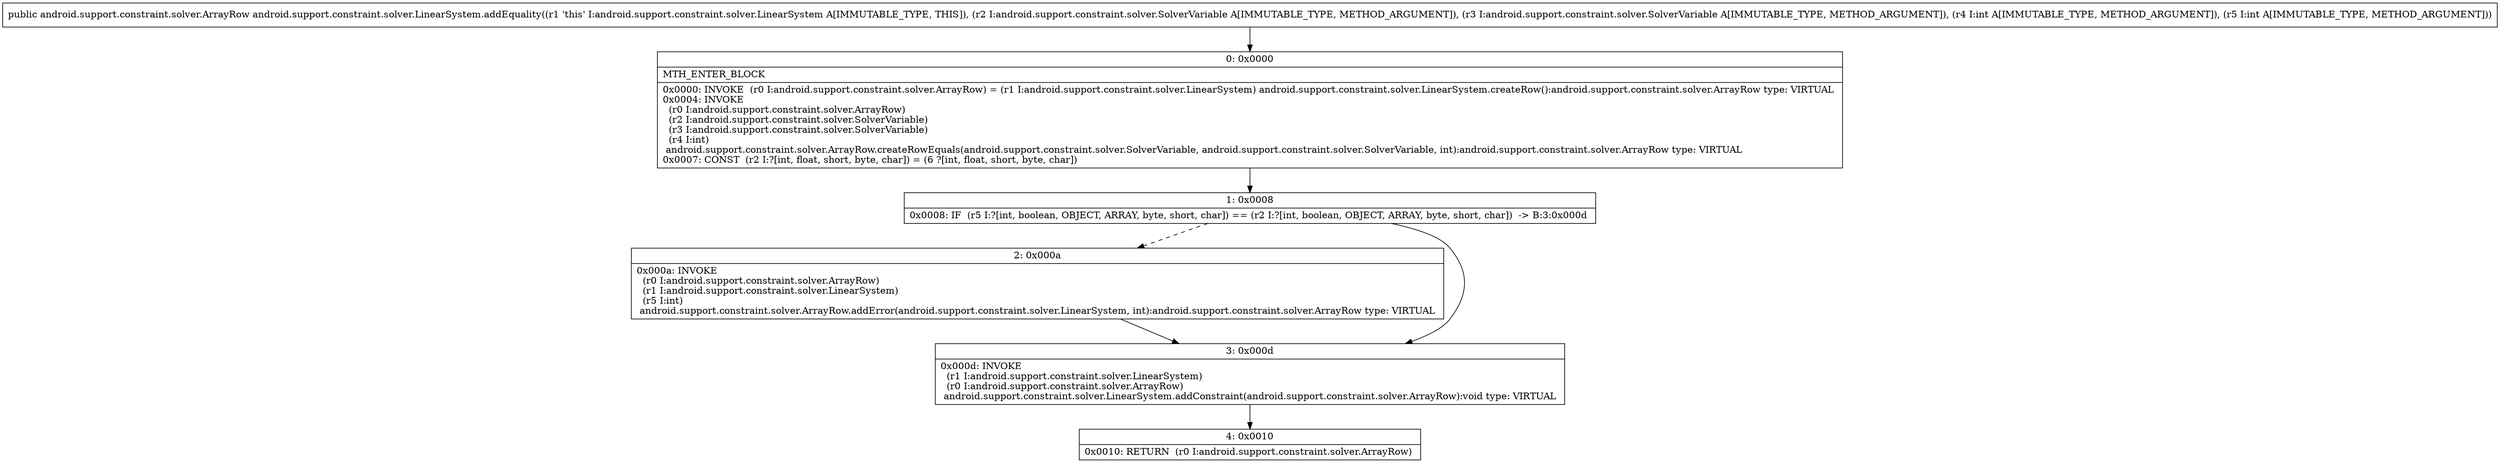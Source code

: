digraph "CFG forandroid.support.constraint.solver.LinearSystem.addEquality(Landroid\/support\/constraint\/solver\/SolverVariable;Landroid\/support\/constraint\/solver\/SolverVariable;II)Landroid\/support\/constraint\/solver\/ArrayRow;" {
Node_0 [shape=record,label="{0\:\ 0x0000|MTH_ENTER_BLOCK\l|0x0000: INVOKE  (r0 I:android.support.constraint.solver.ArrayRow) = (r1 I:android.support.constraint.solver.LinearSystem) android.support.constraint.solver.LinearSystem.createRow():android.support.constraint.solver.ArrayRow type: VIRTUAL \l0x0004: INVOKE  \l  (r0 I:android.support.constraint.solver.ArrayRow)\l  (r2 I:android.support.constraint.solver.SolverVariable)\l  (r3 I:android.support.constraint.solver.SolverVariable)\l  (r4 I:int)\l android.support.constraint.solver.ArrayRow.createRowEquals(android.support.constraint.solver.SolverVariable, android.support.constraint.solver.SolverVariable, int):android.support.constraint.solver.ArrayRow type: VIRTUAL \l0x0007: CONST  (r2 I:?[int, float, short, byte, char]) = (6 ?[int, float, short, byte, char]) \l}"];
Node_1 [shape=record,label="{1\:\ 0x0008|0x0008: IF  (r5 I:?[int, boolean, OBJECT, ARRAY, byte, short, char]) == (r2 I:?[int, boolean, OBJECT, ARRAY, byte, short, char])  \-\> B:3:0x000d \l}"];
Node_2 [shape=record,label="{2\:\ 0x000a|0x000a: INVOKE  \l  (r0 I:android.support.constraint.solver.ArrayRow)\l  (r1 I:android.support.constraint.solver.LinearSystem)\l  (r5 I:int)\l android.support.constraint.solver.ArrayRow.addError(android.support.constraint.solver.LinearSystem, int):android.support.constraint.solver.ArrayRow type: VIRTUAL \l}"];
Node_3 [shape=record,label="{3\:\ 0x000d|0x000d: INVOKE  \l  (r1 I:android.support.constraint.solver.LinearSystem)\l  (r0 I:android.support.constraint.solver.ArrayRow)\l android.support.constraint.solver.LinearSystem.addConstraint(android.support.constraint.solver.ArrayRow):void type: VIRTUAL \l}"];
Node_4 [shape=record,label="{4\:\ 0x0010|0x0010: RETURN  (r0 I:android.support.constraint.solver.ArrayRow) \l}"];
MethodNode[shape=record,label="{public android.support.constraint.solver.ArrayRow android.support.constraint.solver.LinearSystem.addEquality((r1 'this' I:android.support.constraint.solver.LinearSystem A[IMMUTABLE_TYPE, THIS]), (r2 I:android.support.constraint.solver.SolverVariable A[IMMUTABLE_TYPE, METHOD_ARGUMENT]), (r3 I:android.support.constraint.solver.SolverVariable A[IMMUTABLE_TYPE, METHOD_ARGUMENT]), (r4 I:int A[IMMUTABLE_TYPE, METHOD_ARGUMENT]), (r5 I:int A[IMMUTABLE_TYPE, METHOD_ARGUMENT])) }"];
MethodNode -> Node_0;
Node_0 -> Node_1;
Node_1 -> Node_2[style=dashed];
Node_1 -> Node_3;
Node_2 -> Node_3;
Node_3 -> Node_4;
}

